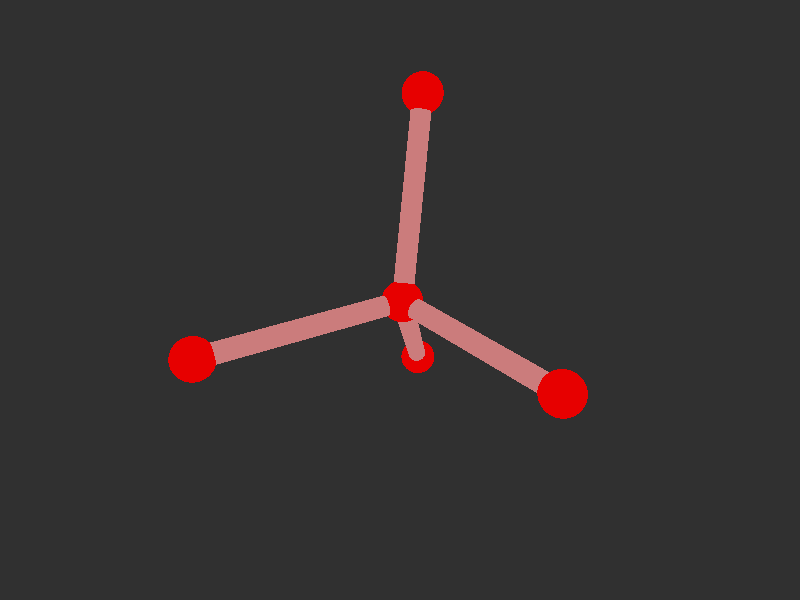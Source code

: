 #version 3.7; 
    global_settings { assumed_gamma 1.0 }
    

    camera {
    location  <20, 20, 20>
    right     x*image_width/image_height
    look_at   <0, 0, 0>
    angle 58
    }

    background { color rgb<1,1,1>*0.03 }


    light_source { <-20, 30, -25> color red 0.6 green 0.6 blue 0.6 }
    light_source { < 20, 30, -25> color red 0.6 green 0.6 blue 0.6 }
    
    #declare m = 1;
    union {

    union {
    sphere { m*<-3.1556287767888876e-18,1.6758729961115328e-18,0.15456871943238865>, 1 }        
    sphere {  m*<-2.775893283115709e-18,-3.1551129296278145e-18,9.314568719432387>, 1 }
    sphere {  m*<9.428090415820634,-1.9923027741981207e-18,-3.178764613900945>, 1 }
    sphere {  m*<-4.714045207910317,8.16496580927726,-3.178764613900945>, 1}
    sphere { m*<-4.714045207910317,-8.16496580927726,-3.178764613900945>, 1 }    

        pigment { color rgb<0.8,0,0>  }
    finish { ambient 0.1 diffuse 0.7 phong 1 }
    }    
    union {
    cylinder { m*<-2.775893283115709e-18,-3.1551129296278145e-18,9.314568719432387>, <-3.1556287767888876e-18,1.6758729961115328e-18,0.15456871943238865>, 0.5 }
    cylinder { m*<9.428090415820634,-1.9923027741981207e-18,-3.178764613900945>, <-3.1556287767888876e-18,1.6758729961115328e-18,0.15456871943238865>, 0.5}
    cylinder { m*<-4.714045207910317,8.16496580927726,-3.178764613900945>, <-3.1556287767888876e-18,1.6758729961115328e-18,0.15456871943238865>, 0.5 }
    cylinder {  m*<-4.714045207910317,-8.16496580927726,-3.178764613900945>, <-3.1556287767888876e-18,1.6758729961115328e-18,0.15456871943238865>, 0.5}

    pigment { color rgb<0.6,.2,.2>  }
    finish { ambient 0.1 diffuse 0.7 phong 1 }    
    }
    
    // rotate <0, 0, 0>
    }
    #version 3.7; 
    global_settings { assumed_gamma 1.0 }
    

    camera {
    location  <20, 20, 20>
    right     x*image_width/image_height
    look_at   <0, 0, 0>
    angle 58
    }

    background { color rgb<1,1,1>*0.03 }


    light_source { <-20, 30, -25> color red 0.6 green 0.6 blue 0.6 }
    light_source { < 20, 30, -25> color red 0.6 green 0.6 blue 0.6 }
    
    #declare m = 1;
    union {

    union {
    sphere { m*<-3.1556287767888876e-18,1.6758729961115328e-18,0.15456871943238865>, 1 }        
    sphere {  m*<-2.775893283115709e-18,-3.1551129296278145e-18,9.314568719432387>, 1 }
    sphere {  m*<9.428090415820634,-1.9923027741981207e-18,-3.178764613900945>, 1 }
    sphere {  m*<-4.714045207910317,8.16496580927726,-3.178764613900945>, 1}
    sphere { m*<-4.714045207910317,-8.16496580927726,-3.178764613900945>, 1 }    

        pigment { color rgb<0.8,0,0>  }
    finish { ambient 0.1 diffuse 0.7 phong 1 }
    }    
    union {
    cylinder { m*<-2.775893283115709e-18,-3.1551129296278145e-18,9.314568719432387>, <-3.1556287767888876e-18,1.6758729961115328e-18,0.15456871943238865>, 0.5 }
    cylinder { m*<9.428090415820634,-1.9923027741981207e-18,-3.178764613900945>, <-3.1556287767888876e-18,1.6758729961115328e-18,0.15456871943238865>, 0.5}
    cylinder { m*<-4.714045207910317,8.16496580927726,-3.178764613900945>, <-3.1556287767888876e-18,1.6758729961115328e-18,0.15456871943238865>, 0.5 }
    cylinder {  m*<-4.714045207910317,-8.16496580927726,-3.178764613900945>, <-3.1556287767888876e-18,1.6758729961115328e-18,0.15456871943238865>, 0.5}

    pigment { color rgb<0.6,.2,.2>  }
    finish { ambient 0.1 diffuse 0.7 phong 1 }    
    }
    
    // rotate <0, 0, 0>
    }
    